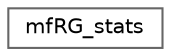 digraph "Graphical Class Hierarchy"
{
 // INTERACTIVE_SVG=YES
 // LATEX_PDF_SIZE
  bgcolor="transparent";
  edge [fontname=Helvetica,fontsize=10,labelfontname=Helvetica,labelfontsize=10];
  node [fontname=Helvetica,fontsize=10,shape=box,height=0.2,width=0.4];
  rankdir="LR";
  Node0 [id="Node000000",label="mfRG_stats",height=0.2,width=0.4,color="grey40", fillcolor="white", style="filled",URL="$dd/da7/structmfRG__stats.html",tooltip=" "];
}
